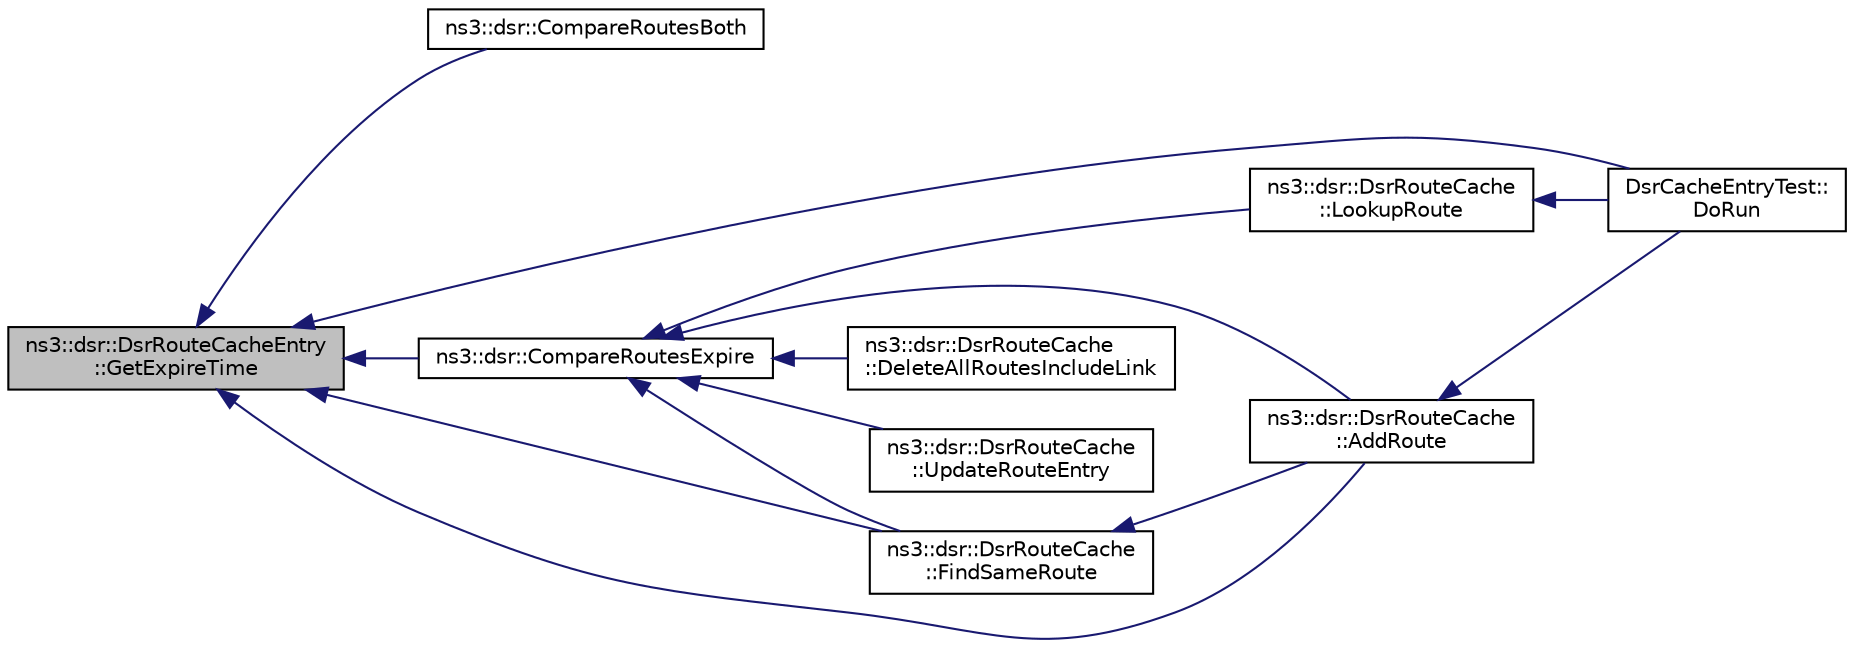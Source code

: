 digraph "ns3::dsr::DsrRouteCacheEntry::GetExpireTime"
{
  edge [fontname="Helvetica",fontsize="10",labelfontname="Helvetica",labelfontsize="10"];
  node [fontname="Helvetica",fontsize="10",shape=record];
  rankdir="LR";
  Node1 [label="ns3::dsr::DsrRouteCacheEntry\l::GetExpireTime",height=0.2,width=0.4,color="black", fillcolor="grey75", style="filled", fontcolor="black"];
  Node1 -> Node2 [dir="back",color="midnightblue",fontsize="10",style="solid"];
  Node2 [label="ns3::dsr::CompareRoutesBoth",height=0.2,width=0.4,color="black", fillcolor="white", style="filled",URL="$d3/d79/namespacens3_1_1dsr.html#a37d4c01f63b6c1edb67cb5c5ce16ad25"];
  Node1 -> Node3 [dir="back",color="midnightblue",fontsize="10",style="solid"];
  Node3 [label="ns3::dsr::CompareRoutesExpire",height=0.2,width=0.4,color="black", fillcolor="white", style="filled",URL="$d3/d79/namespacens3_1_1dsr.html#a53bce2b069de9151de0203d96468684e"];
  Node3 -> Node4 [dir="back",color="midnightblue",fontsize="10",style="solid"];
  Node4 [label="ns3::dsr::DsrRouteCache\l::UpdateRouteEntry",height=0.2,width=0.4,color="black", fillcolor="white", style="filled",URL="$df/d3d/classns3_1_1dsr_1_1DsrRouteCache.html#acce562219fbd57b6fc9b6659f444d700",tooltip="Update route cache entry if it has been recently used and successfully delivered the data packet..."];
  Node3 -> Node5 [dir="back",color="midnightblue",fontsize="10",style="solid"];
  Node5 [label="ns3::dsr::DsrRouteCache\l::LookupRoute",height=0.2,width=0.4,color="black", fillcolor="white", style="filled",URL="$df/d3d/classns3_1_1dsr_1_1DsrRouteCache.html#a563d72057fbabedafb85907ea79d692f",tooltip="Lookup route cache entry with destination address dst. "];
  Node5 -> Node6 [dir="back",color="midnightblue",fontsize="10",style="solid"];
  Node6 [label="DsrCacheEntryTest::\lDoRun",height=0.2,width=0.4,color="black", fillcolor="white", style="filled",URL="$d1/d6a/classDsrCacheEntryTest.html#a3603ab285d1258eccd2416853b98c76f",tooltip="Implementation to actually run this TestCase. "];
  Node3 -> Node7 [dir="back",color="midnightblue",fontsize="10",style="solid"];
  Node7 [label="ns3::dsr::DsrRouteCache\l::AddRoute",height=0.2,width=0.4,color="black", fillcolor="white", style="filled",URL="$df/d3d/classns3_1_1dsr_1_1DsrRouteCache.html#aff3dfb9a3d25a73e79363e8d6d977003",tooltip="Add route cache entry if it doesn&#39;t yet exist in route cache. "];
  Node7 -> Node6 [dir="back",color="midnightblue",fontsize="10",style="solid"];
  Node3 -> Node8 [dir="back",color="midnightblue",fontsize="10",style="solid"];
  Node8 [label="ns3::dsr::DsrRouteCache\l::FindSameRoute",height=0.2,width=0.4,color="black", fillcolor="white", style="filled",URL="$df/d3d/classns3_1_1dsr_1_1DsrRouteCache.html#a881db5104e9bb9b45e4ec836b0a802da",tooltip="Find the same route in the route cache. "];
  Node8 -> Node7 [dir="back",color="midnightblue",fontsize="10",style="solid"];
  Node3 -> Node9 [dir="back",color="midnightblue",fontsize="10",style="solid"];
  Node9 [label="ns3::dsr::DsrRouteCache\l::DeleteAllRoutesIncludeLink",height=0.2,width=0.4,color="black", fillcolor="white", style="filled",URL="$df/d3d/classns3_1_1dsr_1_1DsrRouteCache.html#aee8f202a8c07cdfa27778f2f0be38e05",tooltip="Delete all the routes which includes the link from next hop address that has just been notified as un..."];
  Node1 -> Node7 [dir="back",color="midnightblue",fontsize="10",style="solid"];
  Node1 -> Node8 [dir="back",color="midnightblue",fontsize="10",style="solid"];
  Node1 -> Node6 [dir="back",color="midnightblue",fontsize="10",style="solid"];
}
